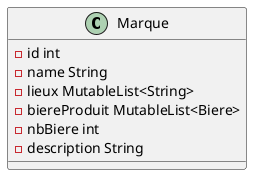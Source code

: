 @startuml Class Marque

class Marque {
    - id int
    - name String
    - lieux MutableList<String>
    - biereProduit MutableList<Biere>
    - nbBiere int
    - description String
}

@enduml